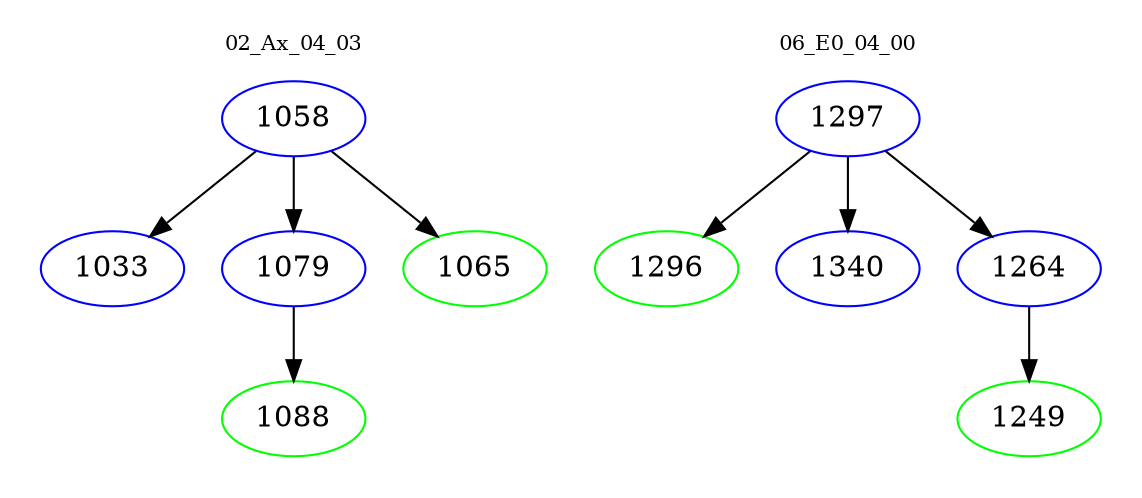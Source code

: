 digraph{
subgraph cluster_0 {
color = white
label = "02_Ax_04_03";
fontsize=10;
T0_1058 [label="1058", color="blue"]
T0_1058 -> T0_1033 [color="black"]
T0_1033 [label="1033", color="blue"]
T0_1058 -> T0_1079 [color="black"]
T0_1079 [label="1079", color="blue"]
T0_1079 -> T0_1088 [color="black"]
T0_1088 [label="1088", color="green"]
T0_1058 -> T0_1065 [color="black"]
T0_1065 [label="1065", color="green"]
}
subgraph cluster_1 {
color = white
label = "06_E0_04_00";
fontsize=10;
T1_1297 [label="1297", color="blue"]
T1_1297 -> T1_1296 [color="black"]
T1_1296 [label="1296", color="green"]
T1_1297 -> T1_1340 [color="black"]
T1_1340 [label="1340", color="blue"]
T1_1297 -> T1_1264 [color="black"]
T1_1264 [label="1264", color="blue"]
T1_1264 -> T1_1249 [color="black"]
T1_1249 [label="1249", color="green"]
}
}
